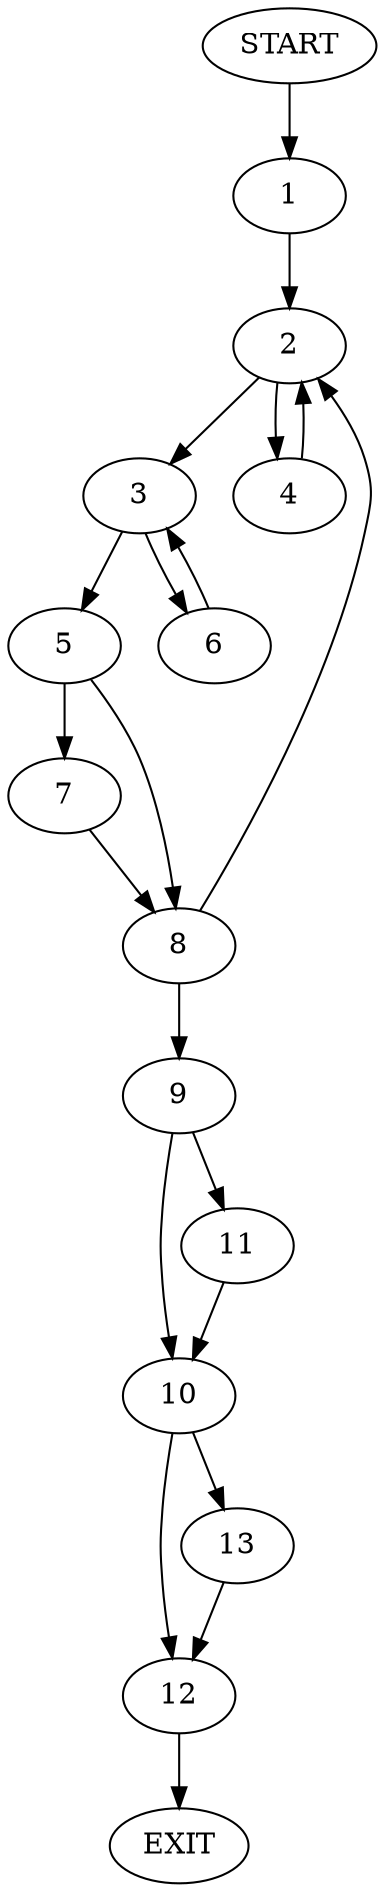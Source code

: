 digraph {
0 [label="START"]
14 [label="EXIT"]
0 -> 1
1 -> 2
2 -> 3
2 -> 4
3 -> 5
3 -> 6
4 -> 2
6 -> 3
5 -> 7
5 -> 8
7 -> 8
8 -> 2
8 -> 9
9 -> 10
9 -> 11
11 -> 10
10 -> 12
10 -> 13
13 -> 12
12 -> 14
}
